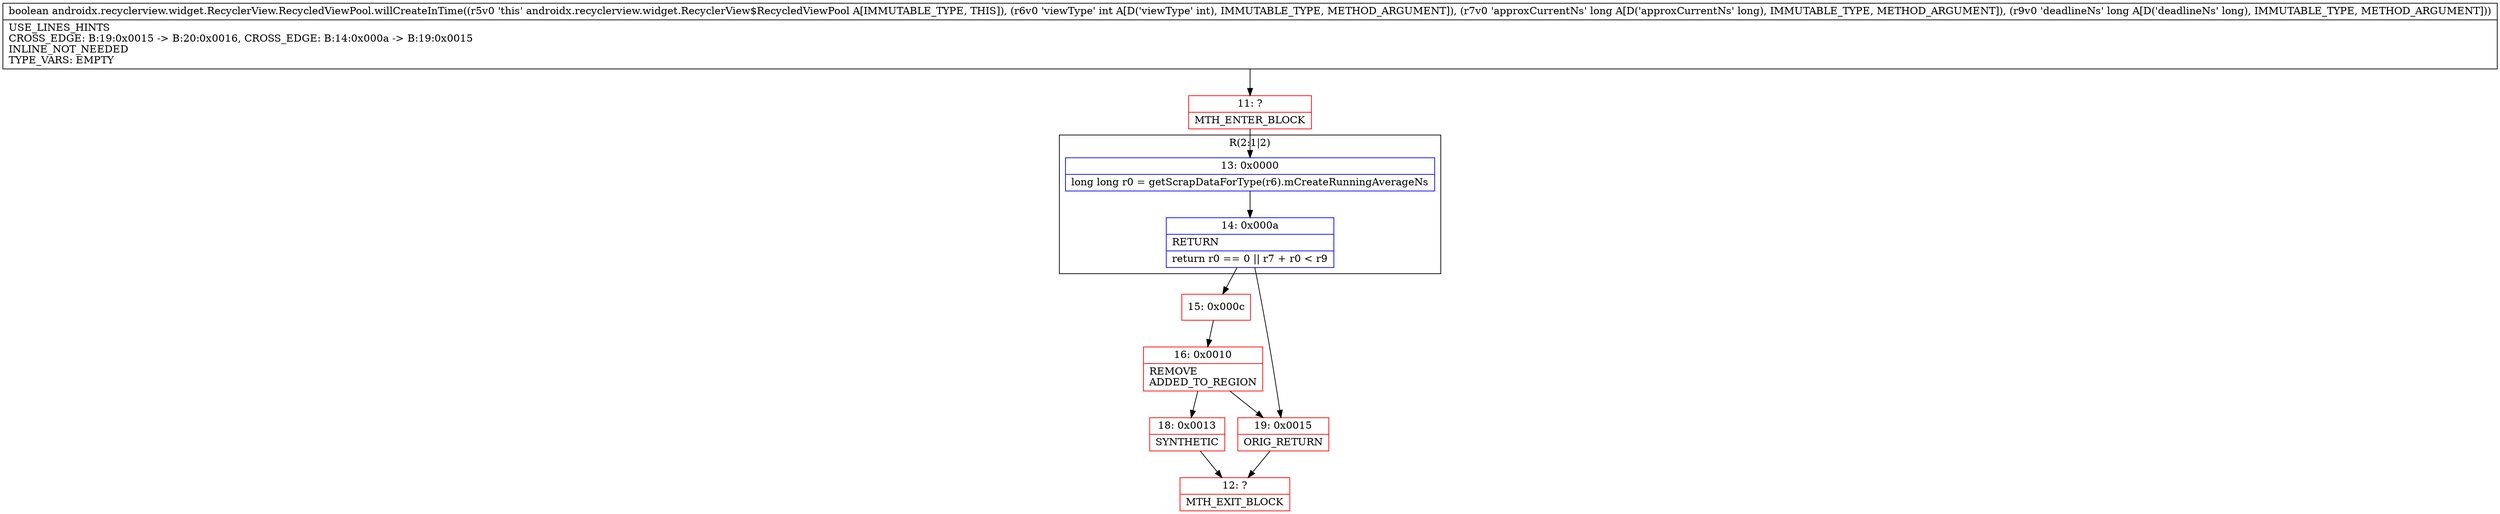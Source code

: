 digraph "CFG forandroidx.recyclerview.widget.RecyclerView.RecycledViewPool.willCreateInTime(IJJ)Z" {
subgraph cluster_Region_391582565 {
label = "R(2:1|2)";
node [shape=record,color=blue];
Node_13 [shape=record,label="{13\:\ 0x0000|long long r0 = getScrapDataForType(r6).mCreateRunningAverageNs\l}"];
Node_14 [shape=record,label="{14\:\ 0x000a|RETURN\l|return r0 == 0 \|\| r7 + r0 \< r9\l}"];
}
Node_11 [shape=record,color=red,label="{11\:\ ?|MTH_ENTER_BLOCK\l}"];
Node_15 [shape=record,color=red,label="{15\:\ 0x000c}"];
Node_16 [shape=record,color=red,label="{16\:\ 0x0010|REMOVE\lADDED_TO_REGION\l}"];
Node_18 [shape=record,color=red,label="{18\:\ 0x0013|SYNTHETIC\l}"];
Node_12 [shape=record,color=red,label="{12\:\ ?|MTH_EXIT_BLOCK\l}"];
Node_19 [shape=record,color=red,label="{19\:\ 0x0015|ORIG_RETURN\l}"];
MethodNode[shape=record,label="{boolean androidx.recyclerview.widget.RecyclerView.RecycledViewPool.willCreateInTime((r5v0 'this' androidx.recyclerview.widget.RecyclerView$RecycledViewPool A[IMMUTABLE_TYPE, THIS]), (r6v0 'viewType' int A[D('viewType' int), IMMUTABLE_TYPE, METHOD_ARGUMENT]), (r7v0 'approxCurrentNs' long A[D('approxCurrentNs' long), IMMUTABLE_TYPE, METHOD_ARGUMENT]), (r9v0 'deadlineNs' long A[D('deadlineNs' long), IMMUTABLE_TYPE, METHOD_ARGUMENT]))  | USE_LINES_HINTS\lCROSS_EDGE: B:19:0x0015 \-\> B:20:0x0016, CROSS_EDGE: B:14:0x000a \-\> B:19:0x0015\lINLINE_NOT_NEEDED\lTYPE_VARS: EMPTY\l}"];
MethodNode -> Node_11;Node_13 -> Node_14;
Node_14 -> Node_15;
Node_14 -> Node_19;
Node_11 -> Node_13;
Node_15 -> Node_16;
Node_16 -> Node_18;
Node_16 -> Node_19;
Node_18 -> Node_12;
Node_19 -> Node_12;
}

